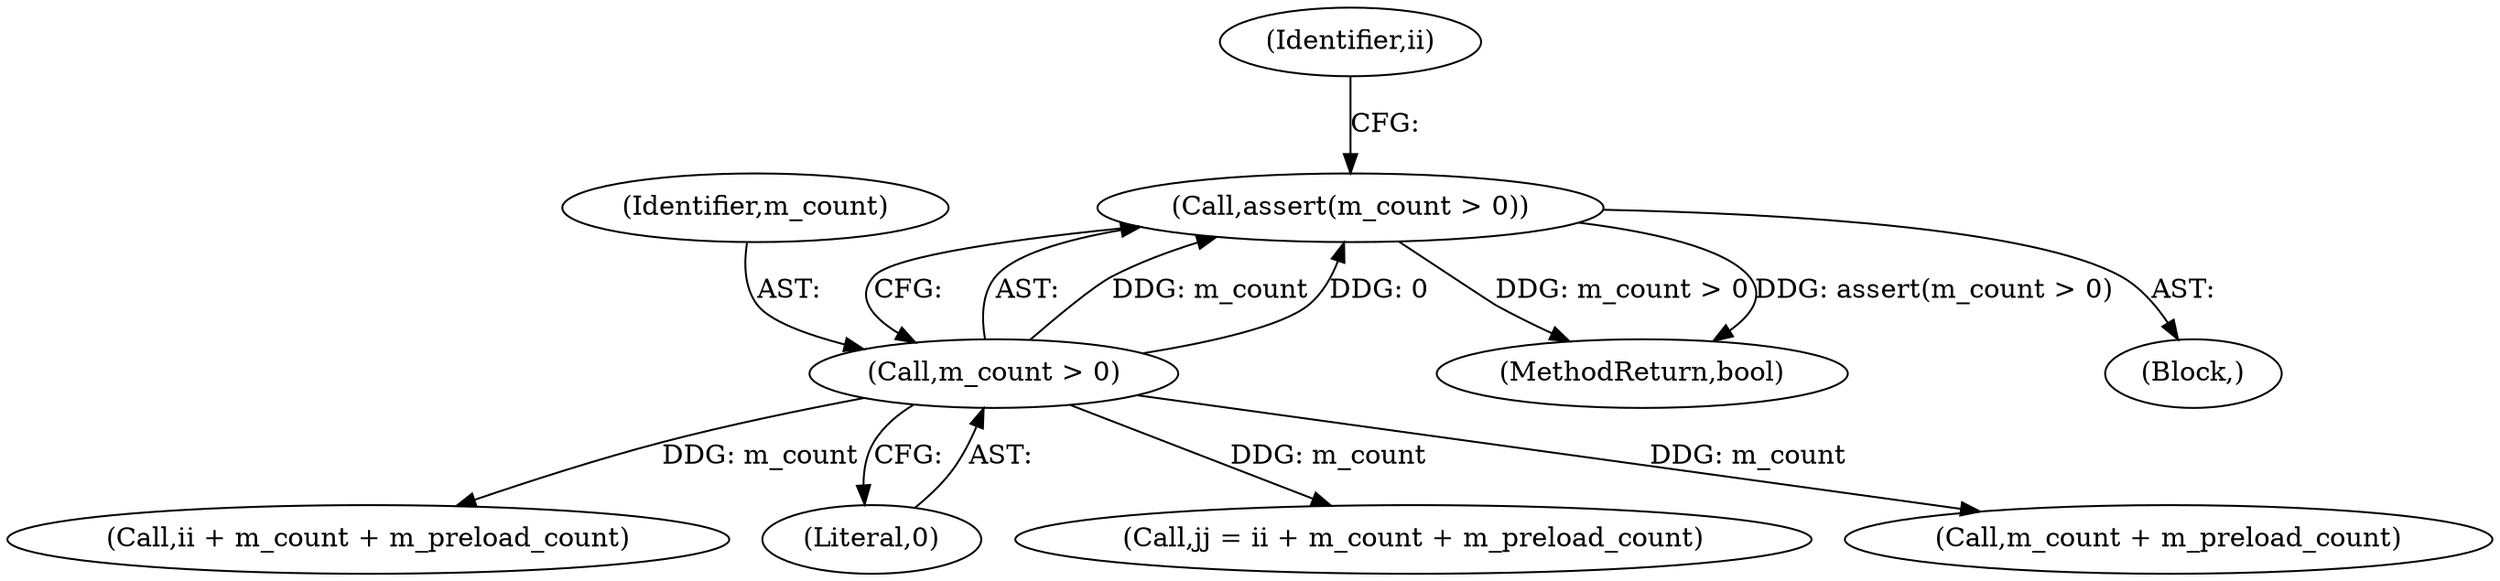 digraph "0_Android_04839626ed859623901ebd3a5fd483982186b59d_39@API" {
"1000116" [label="(Call,assert(m_count > 0))"];
"1000117" [label="(Call,m_count > 0)"];
"1000129" [label="(Call,ii + m_count + m_preload_count)"];
"1000117" [label="(Call,m_count > 0)"];
"1000106" [label="(Block,)"];
"1000119" [label="(Literal,0)"];
"1000118" [label="(Identifier,m_count)"];
"1000127" [label="(Call,jj = ii + m_count + m_preload_count)"];
"1000235" [label="(MethodReturn,bool)"];
"1000116" [label="(Call,assert(m_count > 0))"];
"1000121" [label="(Identifier,ii)"];
"1000131" [label="(Call,m_count + m_preload_count)"];
"1000116" -> "1000106"  [label="AST: "];
"1000116" -> "1000117"  [label="CFG: "];
"1000117" -> "1000116"  [label="AST: "];
"1000121" -> "1000116"  [label="CFG: "];
"1000116" -> "1000235"  [label="DDG: m_count > 0"];
"1000116" -> "1000235"  [label="DDG: assert(m_count > 0)"];
"1000117" -> "1000116"  [label="DDG: m_count"];
"1000117" -> "1000116"  [label="DDG: 0"];
"1000117" -> "1000119"  [label="CFG: "];
"1000118" -> "1000117"  [label="AST: "];
"1000119" -> "1000117"  [label="AST: "];
"1000117" -> "1000127"  [label="DDG: m_count"];
"1000117" -> "1000129"  [label="DDG: m_count"];
"1000117" -> "1000131"  [label="DDG: m_count"];
}
